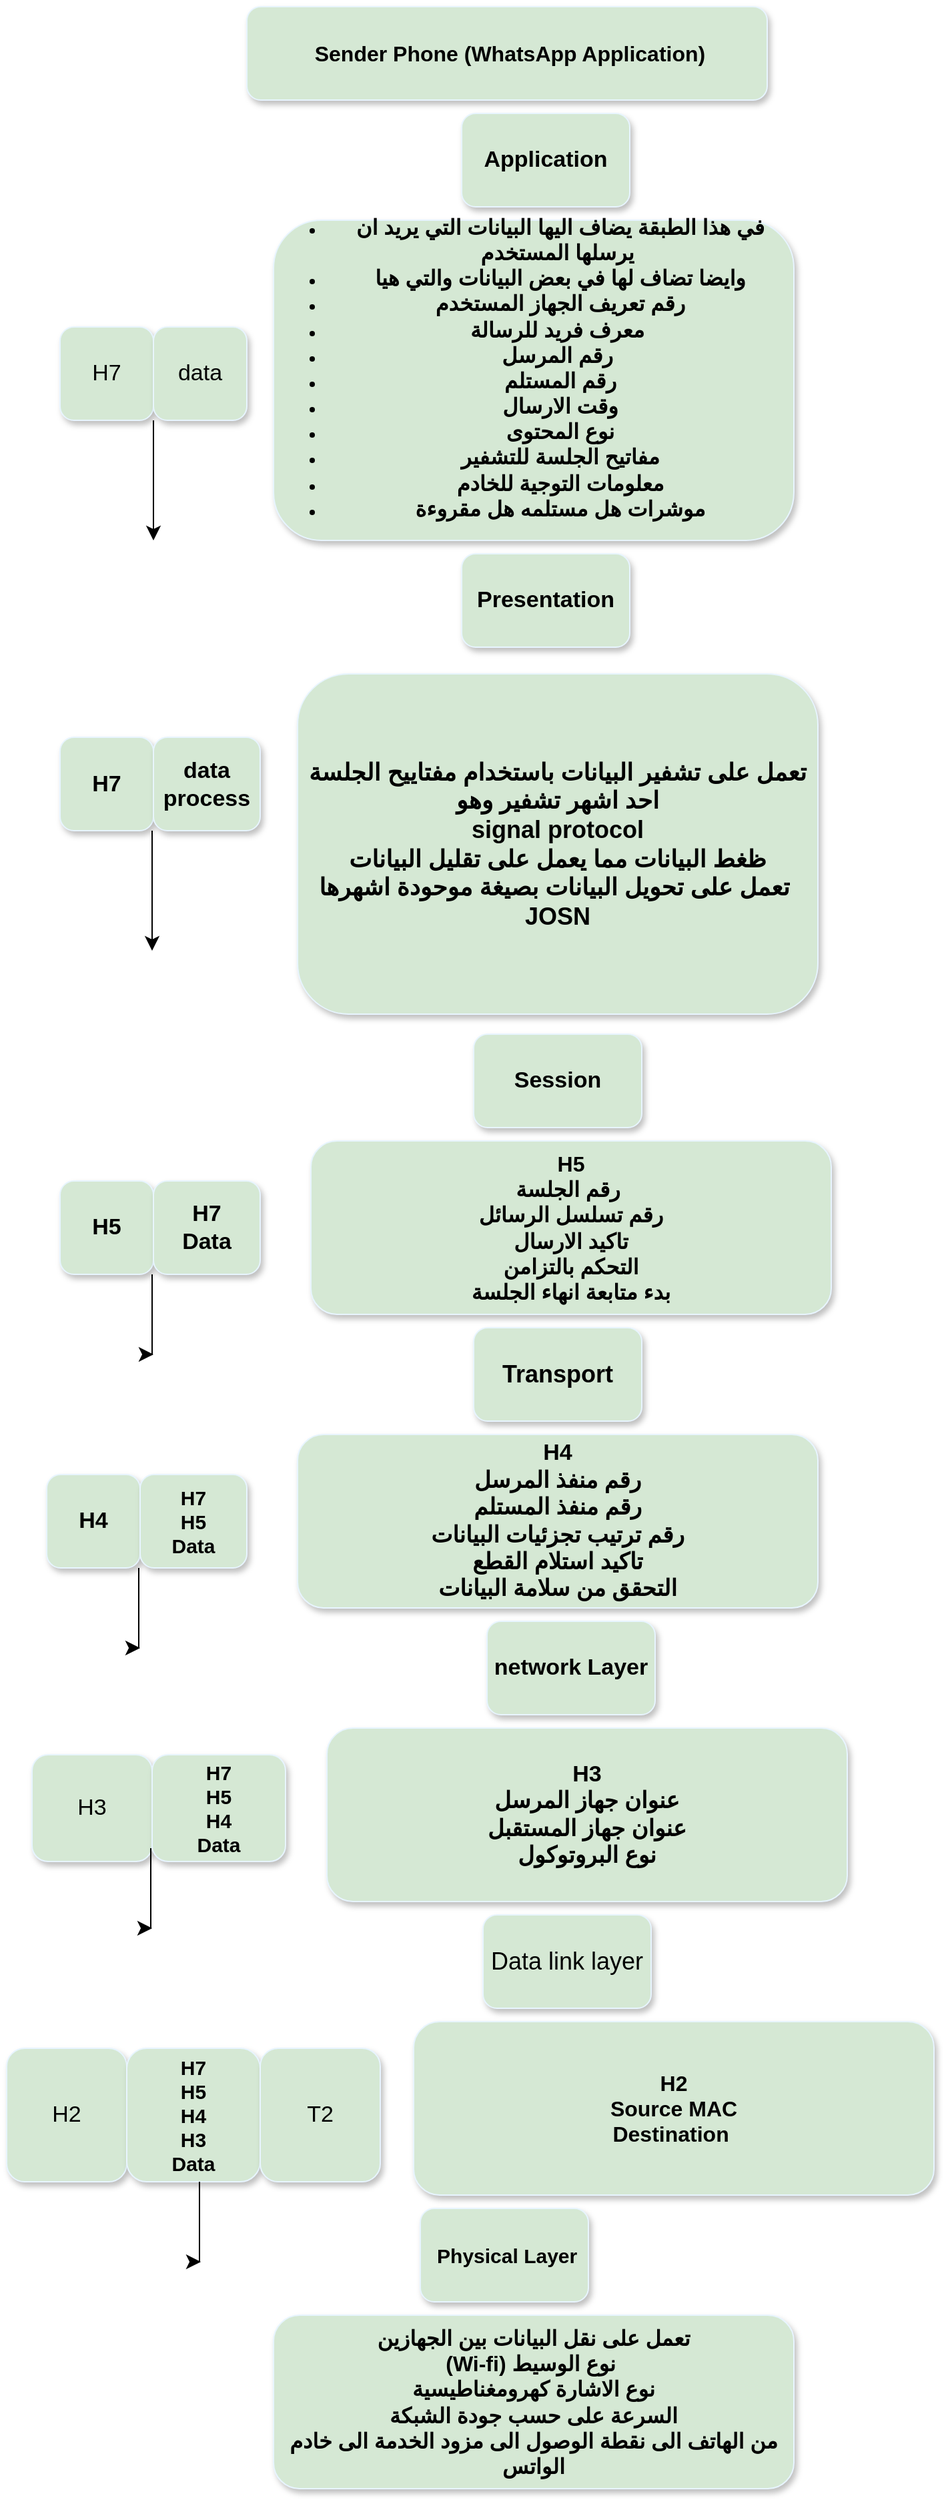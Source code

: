 <mxfile version="28.0.6">
  <diagram name="Page-1" id="BYnBQf4yTMIS-qgF4fNu">
    <mxGraphModel dx="1042" dy="1785" grid="1" gridSize="10" guides="1" tooltips="1" connect="1" arrows="1" fold="1" page="1" pageScale="1" pageWidth="827" pageHeight="1169" math="0" shadow="0">
      <root>
        <mxCell id="0" />
        <mxCell id="1" parent="0" />
        <mxCell id="rUcuS0b6T3NQoIwaLk_W-1" value="&lt;font style=&quot;font-size: 16px;&quot;&gt;&lt;b&gt;&amp;nbsp;Sender Phone (WhatsApp Application)&lt;/b&gt;&lt;/font&gt;" style="rounded=1;whiteSpace=wrap;html=1;fillColor=#d5e8d4;strokeColor=#E8F5FF;gradientColor=none;gradientDirection=south;glass=0;shadow=1;" vertex="1" parent="1">
          <mxGeometry x="190" y="-50" width="390" height="70" as="geometry" />
        </mxCell>
        <mxCell id="rUcuS0b6T3NQoIwaLk_W-9" value="&lt;font style=&quot;font-size: 17px;&quot;&gt;H7&lt;/font&gt;" style="rounded=1;whiteSpace=wrap;html=1;fillColor=#d5e8d4;strokeColor=#E8F5FF;gradientColor=none;gradientDirection=south;glass=0;shadow=1;" vertex="1" parent="1">
          <mxGeometry x="50" y="190" width="70" height="70" as="geometry" />
        </mxCell>
        <mxCell id="rUcuS0b6T3NQoIwaLk_W-10" value="&lt;font style=&quot;font-size: 17px;&quot;&gt;data&lt;/font&gt;" style="rounded=1;whiteSpace=wrap;html=1;fillColor=#d5e8d4;strokeColor=#E8F5FF;gradientColor=none;gradientDirection=south;glass=0;shadow=1;" vertex="1" parent="1">
          <mxGeometry x="120" y="190" width="70" height="70" as="geometry" />
        </mxCell>
        <mxCell id="rUcuS0b6T3NQoIwaLk_W-13" value="&lt;ul&gt;&lt;li style=&quot;&quot;&gt;&lt;span style=&quot;background-color: transparent; color: light-dark(rgb(0, 0, 0), rgb(255, 255, 255));&quot;&gt;&lt;b style=&quot;&quot;&gt;&lt;font style=&quot;font-size: 16px;&quot;&gt;في هذا الطبقة يضاف اليها البيانات التي يريد ان يرسلها المستخدم&amp;nbsp;&lt;/font&gt;&lt;/b&gt;&lt;/span&gt;&lt;/li&gt;&lt;li style=&quot;&quot;&gt;&lt;b&gt;&lt;font style=&quot;font-size: 16px;&quot;&gt;&lt;span style=&quot;background-color: transparent; color: light-dark(rgb(0, 0, 0), rgb(255, 255, 255));&quot;&gt;&amp;nbsp;&lt;/span&gt;&lt;span style=&quot;background-color: transparent; color: light-dark(rgb(0, 0, 0), rgb(255, 255, 255));&quot;&gt;وايضا تضاف لها في بعض البيانات والتي هيا&amp;nbsp;&lt;/span&gt;&lt;/font&gt;&lt;/b&gt;&lt;/li&gt;&lt;li style=&quot;&quot;&gt;&lt;span style=&quot;background-color: transparent; color: light-dark(rgb(0, 0, 0), rgb(255, 255, 255));&quot;&gt;&lt;b&gt;&lt;font style=&quot;font-size: 16px;&quot;&gt;رقم تعريف الجهاز المستخدم&lt;/font&gt;&lt;/b&gt;&lt;/span&gt;&lt;/li&gt;&lt;li style=&quot;&quot;&gt;&lt;span style=&quot;background-color: transparent; color: light-dark(rgb(0, 0, 0), rgb(255, 255, 255));&quot;&gt;&lt;b&gt;&lt;font style=&quot;font-size: 16px;&quot;&gt;معرف فريد للرسالة&amp;nbsp;&lt;/font&gt;&lt;/b&gt;&lt;/span&gt;&lt;/li&gt;&lt;li style=&quot;&quot;&gt;&lt;span style=&quot;background-color: transparent; color: light-dark(rgb(0, 0, 0), rgb(255, 255, 255));&quot;&gt;&lt;b&gt;&lt;font style=&quot;font-size: 16px;&quot;&gt;رقم المرسل&amp;nbsp;&lt;/font&gt;&lt;/b&gt;&lt;/span&gt;&lt;/li&gt;&lt;li style=&quot;&quot;&gt;&lt;span style=&quot;background-color: transparent; color: light-dark(rgb(0, 0, 0), rgb(255, 255, 255));&quot;&gt;&lt;b&gt;&lt;font style=&quot;font-size: 16px;&quot;&gt;رقم المستلم&lt;/font&gt;&lt;/b&gt;&lt;/span&gt;&lt;/li&gt;&lt;li style=&quot;&quot;&gt;&lt;span style=&quot;background-color: transparent; color: light-dark(rgb(0, 0, 0), rgb(255, 255, 255));&quot;&gt;&lt;b&gt;&lt;font style=&quot;font-size: 16px;&quot;&gt;وقت الارسال&lt;/font&gt;&lt;/b&gt;&lt;/span&gt;&lt;/li&gt;&lt;li style=&quot;&quot;&gt;&lt;span style=&quot;background-color: transparent; color: light-dark(rgb(0, 0, 0), rgb(255, 255, 255));&quot;&gt;&lt;b&gt;&lt;font style=&quot;font-size: 16px;&quot;&gt;نوع المحتوى&lt;/font&gt;&lt;/b&gt;&lt;/span&gt;&lt;/li&gt;&lt;li style=&quot;&quot;&gt;&lt;span style=&quot;background-color: transparent; color: light-dark(rgb(0, 0, 0), rgb(255, 255, 255));&quot;&gt;&lt;b&gt;&lt;font style=&quot;font-size: 16px;&quot;&gt;مفاتيح الجلسة للتشفير&lt;/font&gt;&lt;/b&gt;&lt;/span&gt;&lt;/li&gt;&lt;li style=&quot;&quot;&gt;&lt;span style=&quot;background-color: transparent; color: light-dark(rgb(0, 0, 0), rgb(255, 255, 255));&quot;&gt;&lt;b&gt;&lt;font style=&quot;font-size: 16px;&quot;&gt;معلومات التوجية للخادم&lt;/font&gt;&lt;/b&gt;&lt;/span&gt;&lt;/li&gt;&lt;li style=&quot;&quot;&gt;&lt;span style=&quot;background-color: transparent; color: light-dark(rgb(0, 0, 0), rgb(255, 255, 255));&quot;&gt;&lt;b&gt;&lt;font style=&quot;font-size: 16px;&quot;&gt;موشرات هل مستلمه هل مقروءة&lt;/font&gt;&lt;/b&gt;&lt;/span&gt;&lt;/li&gt;&lt;/ul&gt;&lt;div style=&quot;&quot;&gt;&lt;span style=&quot;font-size: 16px;&quot;&gt;&lt;br&gt;&lt;/span&gt;&lt;/div&gt;" style="rounded=1;whiteSpace=wrap;html=1;fillColor=#d5e8d4;strokeColor=#E8F5FF;gradientColor=none;gradientDirection=south;glass=0;shadow=1;" vertex="1" parent="1">
          <mxGeometry x="210" y="110" width="390" height="240" as="geometry" />
        </mxCell>
        <mxCell id="rUcuS0b6T3NQoIwaLk_W-14" value="&lt;font style=&quot;font-size: 17px;&quot;&gt;&lt;b&gt;H7&lt;/b&gt;&lt;/font&gt;" style="rounded=1;whiteSpace=wrap;html=1;fillColor=#d5e8d4;strokeColor=#E8F5FF;gradientColor=none;gradientDirection=south;glass=0;shadow=1;" vertex="1" parent="1">
          <mxGeometry x="50" y="497.5" width="70" height="70" as="geometry" />
        </mxCell>
        <mxCell id="rUcuS0b6T3NQoIwaLk_W-15" value="&lt;font style=&quot;font-size: 17px;&quot;&gt;&lt;b&gt;data&lt;/b&gt;&lt;/font&gt;&lt;div&gt;&lt;span style=&quot;font-size: 17px;&quot;&gt;&lt;b&gt;process&lt;/b&gt;&lt;/span&gt;&lt;/div&gt;" style="rounded=1;whiteSpace=wrap;html=1;fillColor=#d5e8d4;strokeColor=#E8F5FF;gradientColor=none;gradientDirection=south;glass=0;shadow=1;" vertex="1" parent="1">
          <mxGeometry x="120" y="497.5" width="80" height="70" as="geometry" />
        </mxCell>
        <mxCell id="rUcuS0b6T3NQoIwaLk_W-18" value="" style="edgeStyle=segmentEdgeStyle;endArrow=classic;html=1;curved=0;rounded=0;endSize=8;startSize=8;exitX=0;exitY=1;exitDx=0;exitDy=0;" edge="1" parent="1" source="rUcuS0b6T3NQoIwaLk_W-10">
          <mxGeometry width="50" height="50" relative="1" as="geometry">
            <mxPoint x="160" y="400" as="sourcePoint" />
            <mxPoint x="120" y="350" as="targetPoint" />
          </mxGeometry>
        </mxCell>
        <mxCell id="rUcuS0b6T3NQoIwaLk_W-20" value="" style="edgeStyle=segmentEdgeStyle;endArrow=classic;html=1;curved=0;rounded=0;endSize=8;startSize=8;exitX=0;exitY=1;exitDx=0;exitDy=0;" edge="1" parent="1">
          <mxGeometry width="50" height="50" relative="1" as="geometry">
            <mxPoint x="119" y="567.5" as="sourcePoint" />
            <mxPoint x="119" y="657.5" as="targetPoint" />
            <Array as="points">
              <mxPoint x="119" y="657.5" />
              <mxPoint x="119" y="657.5" />
            </Array>
          </mxGeometry>
        </mxCell>
        <mxCell id="rUcuS0b6T3NQoIwaLk_W-21" value="&lt;span style=&quot;background-color: transparent; color: light-dark(rgb(0, 0, 0), rgb(255, 255, 255));&quot;&gt;&lt;b style=&quot;&quot;&gt;&lt;font style=&quot;font-size: 18px;&quot;&gt;تعمل على تشفير البيانات باستخدام مفتاييح الجلسة احد اشهر تشفير وهو&lt;/font&gt;&lt;/b&gt;&lt;/span&gt;&lt;div&gt;&lt;b&gt;&lt;font style=&quot;font-size: 18px;&quot;&gt;signal protocol&lt;/font&gt;&lt;/b&gt;&lt;/div&gt;&lt;div&gt;&lt;b&gt;&lt;font style=&quot;font-size: 18px;&quot;&gt;ظغط البيانات مما يعمل على تقليل البيانات&lt;/font&gt;&lt;/b&gt;&lt;/div&gt;&lt;div&gt;&lt;b&gt;&lt;font style=&quot;font-size: 18px;&quot;&gt;تعمل على تحويل البيانات بصيغة موحودة اشهرها&amp;nbsp;&lt;/font&gt;&lt;/b&gt;&lt;/div&gt;&lt;div&gt;&lt;b style=&quot;&quot;&gt;&lt;font style=&quot;font-size: 18px;&quot;&gt;JOSN&lt;/font&gt;&lt;/b&gt;&lt;/div&gt;" style="rounded=1;whiteSpace=wrap;html=1;fillColor=#d5e8d4;strokeColor=#E8F5FF;gradientColor=none;gradientDirection=south;glass=0;shadow=1;" vertex="1" parent="1">
          <mxGeometry x="228" y="450" width="390" height="255" as="geometry" />
        </mxCell>
        <mxCell id="rUcuS0b6T3NQoIwaLk_W-22" value="&lt;font style=&quot;font-size: 17px;&quot;&gt;&lt;b&gt;Presentation&lt;/b&gt;&lt;/font&gt;" style="rounded=1;whiteSpace=wrap;html=1;fillColor=#d5e8d4;strokeColor=#E8F5FF;gradientColor=none;gradientDirection=south;glass=0;shadow=1;" vertex="1" parent="1">
          <mxGeometry x="351" y="360" width="126" height="70" as="geometry" />
        </mxCell>
        <mxCell id="rUcuS0b6T3NQoIwaLk_W-23" value="&lt;font style=&quot;font-size: 17px;&quot;&gt;&lt;b&gt;Application&lt;/b&gt;&lt;/font&gt;" style="rounded=1;whiteSpace=wrap;html=1;fillColor=#d5e8d4;strokeColor=#E8F5FF;gradientColor=none;gradientDirection=south;glass=0;shadow=1;" vertex="1" parent="1">
          <mxGeometry x="351" y="30" width="126" height="70" as="geometry" />
        </mxCell>
        <mxCell id="rUcuS0b6T3NQoIwaLk_W-26" value="&lt;font style=&quot;font-size: 17px;&quot;&gt;&lt;b&gt;H5&lt;/b&gt;&lt;/font&gt;" style="rounded=1;whiteSpace=wrap;html=1;fillColor=#d5e8d4;strokeColor=#E8F5FF;gradientColor=none;gradientDirection=south;glass=0;shadow=1;" vertex="1" parent="1">
          <mxGeometry x="50" y="830" width="70" height="70" as="geometry" />
        </mxCell>
        <mxCell id="rUcuS0b6T3NQoIwaLk_W-27" value="&lt;span style=&quot;font-size: 17px;&quot;&gt;&lt;b&gt;H7&lt;/b&gt;&lt;/span&gt;&lt;div&gt;&lt;span style=&quot;font-size: 17px;&quot;&gt;&lt;b&gt;Data&lt;/b&gt;&lt;/span&gt;&lt;/div&gt;" style="rounded=1;whiteSpace=wrap;html=1;fillColor=#d5e8d4;strokeColor=#E8F5FF;gradientColor=none;gradientDirection=south;glass=0;shadow=1;" vertex="1" parent="1">
          <mxGeometry x="120" y="830" width="80" height="70" as="geometry" />
        </mxCell>
        <mxCell id="rUcuS0b6T3NQoIwaLk_W-28" value="" style="edgeStyle=segmentEdgeStyle;endArrow=classic;html=1;curved=0;rounded=0;endSize=8;startSize=8;exitX=0;exitY=1;exitDx=0;exitDy=0;" edge="1" parent="1">
          <mxGeometry width="50" height="50" relative="1" as="geometry">
            <mxPoint x="119" y="900" as="sourcePoint" />
            <mxPoint x="120" y="960" as="targetPoint" />
            <Array as="points">
              <mxPoint x="119" y="920" />
              <mxPoint x="119" y="920" />
            </Array>
          </mxGeometry>
        </mxCell>
        <mxCell id="rUcuS0b6T3NQoIwaLk_W-29" value="&lt;div&gt;&lt;span style=&quot;font-size: 16px;&quot;&gt;&lt;b&gt;H5&lt;/b&gt;&lt;/span&gt;&lt;/div&gt;&lt;div&gt;&lt;span style=&quot;font-size: 16px;&quot;&gt;&lt;b&gt;رقم الجلسة&amp;nbsp;&lt;/b&gt;&lt;/span&gt;&lt;/div&gt;&lt;div&gt;&lt;span style=&quot;font-size: 16px;&quot;&gt;&lt;b&gt;رقم تسلسل الرسائل&lt;/b&gt;&lt;/span&gt;&lt;/div&gt;&lt;div&gt;&lt;span style=&quot;font-size: 16px;&quot;&gt;&lt;b&gt;تاكيد الارسال&lt;/b&gt;&lt;/span&gt;&lt;/div&gt;&lt;div&gt;&lt;span style=&quot;font-size: 16px;&quot;&gt;&lt;b&gt;التحكم بالتزامن&lt;/b&gt;&lt;/span&gt;&lt;/div&gt;&lt;div&gt;&lt;span style=&quot;font-size: 16px;&quot;&gt;&lt;b&gt;بدء متابعة انهاء الجلسة&lt;/b&gt;&lt;/span&gt;&lt;/div&gt;" style="rounded=1;whiteSpace=wrap;html=1;fillColor=#d5e8d4;strokeColor=#E8F5FF;gradientColor=none;gradientDirection=south;glass=0;shadow=1;" vertex="1" parent="1">
          <mxGeometry x="238" y="800" width="390" height="130" as="geometry" />
        </mxCell>
        <mxCell id="rUcuS0b6T3NQoIwaLk_W-30" value="&lt;span style=&quot;font-size: 17px;&quot;&gt;&lt;b&gt;Session&lt;/b&gt;&lt;/span&gt;" style="rounded=1;whiteSpace=wrap;html=1;fillColor=#d5e8d4;strokeColor=#E8F5FF;gradientColor=none;gradientDirection=south;glass=0;shadow=1;" vertex="1" parent="1">
          <mxGeometry x="360" y="720" width="126" height="70" as="geometry" />
        </mxCell>
        <mxCell id="rUcuS0b6T3NQoIwaLk_W-34" value="&lt;span style=&quot;font-size: 17px;&quot;&gt;&lt;b&gt;H4&lt;/b&gt;&lt;/span&gt;" style="rounded=1;whiteSpace=wrap;html=1;fillColor=#d5e8d4;strokeColor=#E8F5FF;gradientColor=none;gradientDirection=south;glass=0;shadow=1;" vertex="1" parent="1">
          <mxGeometry x="40" y="1050" width="70" height="70" as="geometry" />
        </mxCell>
        <mxCell id="rUcuS0b6T3NQoIwaLk_W-35" value="&lt;font style=&quot;font-size: 15px;&quot;&gt;&lt;b&gt;H7&lt;/b&gt;&lt;/font&gt;&lt;div&gt;&lt;font style=&quot;font-size: 15px;&quot;&gt;&lt;b&gt;H5&lt;/b&gt;&lt;/font&gt;&lt;/div&gt;&lt;div&gt;&lt;font style=&quot;font-size: 15px;&quot;&gt;&lt;b&gt;Data&lt;/b&gt;&lt;/font&gt;&lt;/div&gt;" style="rounded=1;whiteSpace=wrap;html=1;fillColor=#d5e8d4;strokeColor=#E8F5FF;gradientColor=none;gradientDirection=south;glass=0;shadow=1;" vertex="1" parent="1">
          <mxGeometry x="110" y="1050" width="80" height="70" as="geometry" />
        </mxCell>
        <mxCell id="rUcuS0b6T3NQoIwaLk_W-36" value="" style="edgeStyle=segmentEdgeStyle;endArrow=classic;html=1;curved=0;rounded=0;endSize=8;startSize=8;exitX=0;exitY=1;exitDx=0;exitDy=0;" edge="1" parent="1">
          <mxGeometry width="50" height="50" relative="1" as="geometry">
            <mxPoint x="109" y="1120" as="sourcePoint" />
            <mxPoint x="110" y="1180" as="targetPoint" />
            <Array as="points">
              <mxPoint x="109" y="1140" />
              <mxPoint x="109" y="1140" />
            </Array>
          </mxGeometry>
        </mxCell>
        <mxCell id="rUcuS0b6T3NQoIwaLk_W-37" value="&lt;div&gt;&lt;b style=&quot;&quot;&gt;&lt;font style=&quot;font-size: 17px;&quot;&gt;H4&lt;/font&gt;&lt;/b&gt;&lt;/div&gt;&lt;div&gt;&lt;b&gt;&lt;font style=&quot;font-size: 17px;&quot;&gt;رقم منفذ المرسل&lt;/font&gt;&lt;/b&gt;&lt;/div&gt;&lt;div&gt;&lt;b&gt;&lt;font style=&quot;font-size: 17px;&quot;&gt;رقم منفذ المستلم&lt;/font&gt;&lt;/b&gt;&lt;/div&gt;&lt;div&gt;&lt;b&gt;&lt;font style=&quot;font-size: 17px;&quot;&gt;رقم ترتيب تجزئيات البيانات&lt;/font&gt;&lt;/b&gt;&lt;/div&gt;&lt;div&gt;&lt;b&gt;&lt;font style=&quot;font-size: 17px;&quot;&gt;تاكيد استلام القطع&lt;/font&gt;&lt;/b&gt;&lt;/div&gt;&lt;div&gt;&lt;b style=&quot;&quot;&gt;&lt;font style=&quot;font-size: 17px;&quot;&gt;التحقق من سلامة البيانات&lt;/font&gt;&lt;/b&gt;&lt;/div&gt;" style="rounded=1;whiteSpace=wrap;html=1;fillColor=#d5e8d4;strokeColor=#E8F5FF;gradientColor=none;gradientDirection=south;glass=0;shadow=1;" vertex="1" parent="1">
          <mxGeometry x="228" y="1020" width="390" height="130" as="geometry" />
        </mxCell>
        <mxCell id="rUcuS0b6T3NQoIwaLk_W-38" value="&lt;b style=&quot;&quot;&gt;&lt;font style=&quot;font-size: 18px;&quot;&gt;Transport&lt;/font&gt;&lt;/b&gt;" style="rounded=1;whiteSpace=wrap;html=1;fillColor=#d5e8d4;strokeColor=#E8F5FF;gradientColor=none;gradientDirection=south;glass=0;shadow=1;" vertex="1" parent="1">
          <mxGeometry x="360" y="940" width="126" height="70" as="geometry" />
        </mxCell>
        <mxCell id="rUcuS0b6T3NQoIwaLk_W-39" value="&lt;span style=&quot;font-size: 17px;&quot;&gt;H3&lt;/span&gt;" style="rounded=1;whiteSpace=wrap;html=1;fillColor=#d5e8d4;strokeColor=#E8F5FF;gradientColor=none;gradientDirection=south;glass=0;shadow=1;" vertex="1" parent="1">
          <mxGeometry x="29" y="1260" width="90" height="80" as="geometry" />
        </mxCell>
        <mxCell id="rUcuS0b6T3NQoIwaLk_W-40" value="&lt;font style=&quot;font-size: 15px;&quot;&gt;&lt;b&gt;H7&lt;/b&gt;&lt;/font&gt;&lt;div&gt;&lt;font style=&quot;font-size: 15px;&quot;&gt;&lt;b&gt;H5&lt;/b&gt;&lt;/font&gt;&lt;/div&gt;&lt;div&gt;&lt;font style=&quot;font-size: 15px;&quot;&gt;&lt;b&gt;H4&lt;/b&gt;&lt;/font&gt;&lt;/div&gt;&lt;div&gt;&lt;font style=&quot;font-size: 15px;&quot;&gt;&lt;b&gt;Data&lt;/b&gt;&lt;/font&gt;&lt;/div&gt;" style="rounded=1;whiteSpace=wrap;html=1;fillColor=#d5e8d4;strokeColor=#E8F5FF;gradientColor=none;gradientDirection=south;glass=0;shadow=1;" vertex="1" parent="1">
          <mxGeometry x="119" y="1260" width="100" height="80" as="geometry" />
        </mxCell>
        <mxCell id="rUcuS0b6T3NQoIwaLk_W-41" value="" style="edgeStyle=segmentEdgeStyle;endArrow=classic;html=1;curved=0;rounded=0;endSize=8;startSize=8;exitX=0;exitY=1;exitDx=0;exitDy=0;" edge="1" parent="1">
          <mxGeometry width="50" height="50" relative="1" as="geometry">
            <mxPoint x="118" y="1330" as="sourcePoint" />
            <mxPoint x="119" y="1390" as="targetPoint" />
            <Array as="points">
              <mxPoint x="118" y="1350" />
              <mxPoint x="118" y="1350" />
            </Array>
          </mxGeometry>
        </mxCell>
        <mxCell id="rUcuS0b6T3NQoIwaLk_W-42" value="&lt;div&gt;&lt;b style=&quot;&quot;&gt;&lt;font style=&quot;font-size: 17px;&quot;&gt;H3&lt;/font&gt;&lt;/b&gt;&lt;/div&gt;&lt;div&gt;&lt;b&gt;&lt;font style=&quot;font-size: 17px;&quot;&gt;عنوان جهاز المرسل&lt;/font&gt;&lt;/b&gt;&lt;/div&gt;&lt;div&gt;&lt;b&gt;&lt;font style=&quot;font-size: 17px;&quot;&gt;عنوان جهاز المستقبل&lt;/font&gt;&lt;/b&gt;&lt;/div&gt;&lt;div&gt;&lt;b style=&quot;&quot;&gt;&lt;font style=&quot;font-size: 17px;&quot;&gt;نوع البروتوكول&lt;/font&gt;&lt;/b&gt;&lt;/div&gt;" style="rounded=1;whiteSpace=wrap;html=1;fillColor=#d5e8d4;strokeColor=#E8F5FF;gradientColor=none;gradientDirection=south;glass=0;shadow=1;" vertex="1" parent="1">
          <mxGeometry x="250" y="1240" width="390" height="130" as="geometry" />
        </mxCell>
        <mxCell id="rUcuS0b6T3NQoIwaLk_W-43" value="&lt;b style=&quot;&quot;&gt;&lt;font style=&quot;font-size: 17px;&quot;&gt;network Layer&lt;/font&gt;&lt;/b&gt;" style="rounded=1;whiteSpace=wrap;html=1;fillColor=#d5e8d4;strokeColor=#E8F5FF;gradientColor=none;gradientDirection=south;glass=0;shadow=1;" vertex="1" parent="1">
          <mxGeometry x="370" y="1160" width="126" height="70" as="geometry" />
        </mxCell>
        <mxCell id="rUcuS0b6T3NQoIwaLk_W-44" value="&lt;span style=&quot;font-size: 17px;&quot;&gt;H2&lt;/span&gt;" style="rounded=1;whiteSpace=wrap;html=1;fillColor=#d5e8d4;strokeColor=#E8F5FF;gradientColor=none;gradientDirection=south;glass=0;shadow=1;" vertex="1" parent="1">
          <mxGeometry x="10" y="1480" width="90" height="100" as="geometry" />
        </mxCell>
        <mxCell id="rUcuS0b6T3NQoIwaLk_W-45" value="&lt;font style=&quot;font-size: 15px;&quot;&gt;&lt;b&gt;H7&lt;/b&gt;&lt;/font&gt;&lt;div&gt;&lt;font style=&quot;font-size: 15px;&quot;&gt;&lt;b&gt;H5&lt;/b&gt;&lt;/font&gt;&lt;/div&gt;&lt;div&gt;&lt;font style=&quot;font-size: 15px;&quot;&gt;&lt;b&gt;H4&lt;/b&gt;&lt;/font&gt;&lt;/div&gt;&lt;div&gt;&lt;font style=&quot;font-size: 15px;&quot;&gt;&lt;b&gt;H3&lt;/b&gt;&lt;/font&gt;&lt;/div&gt;&lt;div&gt;&lt;font style=&quot;font-size: 15px;&quot;&gt;&lt;b&gt;Data&lt;/b&gt;&lt;/font&gt;&lt;/div&gt;" style="rounded=1;whiteSpace=wrap;html=1;fillColor=#d5e8d4;strokeColor=#E8F5FF;gradientColor=none;gradientDirection=south;glass=0;shadow=1;" vertex="1" parent="1">
          <mxGeometry x="100" y="1480" width="100" height="100" as="geometry" />
        </mxCell>
        <mxCell id="rUcuS0b6T3NQoIwaLk_W-46" value="" style="edgeStyle=segmentEdgeStyle;endArrow=classic;html=1;curved=0;rounded=0;endSize=8;startSize=8;exitX=0;exitY=1;exitDx=0;exitDy=0;" edge="1" parent="1">
          <mxGeometry width="50" height="50" relative="1" as="geometry">
            <mxPoint x="154.5" y="1580" as="sourcePoint" />
            <mxPoint x="155.5" y="1640" as="targetPoint" />
            <Array as="points">
              <mxPoint x="154.5" y="1600" />
              <mxPoint x="154.5" y="1600" />
            </Array>
          </mxGeometry>
        </mxCell>
        <mxCell id="rUcuS0b6T3NQoIwaLk_W-47" value="&lt;div&gt;&lt;font style=&quot;font-size: 16px;&quot;&gt;&lt;b&gt;H2&lt;/b&gt;&lt;/font&gt;&lt;/div&gt;&lt;div&gt;&lt;font style=&quot;font-size: 16px;&quot;&gt;&lt;b&gt;Source MAC&lt;/b&gt;&lt;/font&gt;&lt;/div&gt;&lt;div&gt;&lt;font style=&quot;font-size: 16px;&quot;&gt;&lt;b&gt;Destination&amp;nbsp;&lt;/b&gt;&lt;/font&gt;&lt;/div&gt;" style="rounded=1;whiteSpace=wrap;html=1;fillColor=#d5e8d4;strokeColor=#E8F5FF;gradientColor=none;gradientDirection=south;glass=0;shadow=1;align=center;" vertex="1" parent="1">
          <mxGeometry x="315" y="1460" width="390" height="130" as="geometry" />
        </mxCell>
        <mxCell id="rUcuS0b6T3NQoIwaLk_W-48" value="&lt;font style=&quot;font-size: 18px;&quot;&gt;Data link layer&lt;/font&gt;" style="rounded=1;whiteSpace=wrap;html=1;fillColor=#d5e8d4;strokeColor=#E8F5FF;gradientColor=none;gradientDirection=south;glass=0;shadow=1;" vertex="1" parent="1">
          <mxGeometry x="367" y="1380" width="126" height="70" as="geometry" />
        </mxCell>
        <mxCell id="rUcuS0b6T3NQoIwaLk_W-49" value="&lt;span style=&quot;font-size: 17px;&quot;&gt;T2&lt;/span&gt;" style="rounded=1;whiteSpace=wrap;html=1;fillColor=#d5e8d4;strokeColor=#E8F5FF;gradientColor=none;gradientDirection=south;glass=0;shadow=1;" vertex="1" parent="1">
          <mxGeometry x="200" y="1480" width="90" height="100" as="geometry" />
        </mxCell>
        <mxCell id="rUcuS0b6T3NQoIwaLk_W-53" value="&lt;div&gt;&lt;span style=&quot;font-size: 16px;&quot;&gt;&lt;b&gt;تعمل على نقل البيانات بين الجهازين&lt;/b&gt;&lt;/span&gt;&lt;/div&gt;&lt;div&gt;&lt;span style=&quot;font-size: 16px;&quot;&gt;&lt;b&gt;(Wi-fi) نوع الوسيط&amp;nbsp;&lt;/b&gt;&lt;/span&gt;&lt;/div&gt;&lt;div&gt;&lt;span style=&quot;font-size: 16px;&quot;&gt;&lt;b&gt;نوع الاشارة كهرومغناطيسية&lt;/b&gt;&lt;/span&gt;&lt;/div&gt;&lt;div&gt;&lt;span style=&quot;font-size: 16px;&quot;&gt;&lt;b&gt;السرعة على حسب جودة الشبكة&lt;/b&gt;&lt;/span&gt;&lt;/div&gt;&lt;div&gt;&lt;span style=&quot;font-size: 16px;&quot;&gt;&lt;b&gt;من الهاتف الى نقطة الوصول الى مزود الخدمة الى خادم الواتس&lt;/b&gt;&lt;/span&gt;&lt;/div&gt;" style="rounded=1;whiteSpace=wrap;html=1;fillColor=#d5e8d4;strokeColor=#E8F5FF;gradientColor=none;gradientDirection=south;glass=0;shadow=1;align=center;" vertex="1" parent="1">
          <mxGeometry x="210" y="1680" width="390" height="130" as="geometry" />
        </mxCell>
        <mxCell id="rUcuS0b6T3NQoIwaLk_W-54" value="&lt;font style=&quot;font-size: 15px;&quot;&gt;&lt;b style=&quot;&quot;&gt;&amp;nbsp;Physical Layer&lt;/b&gt;&lt;/font&gt;" style="rounded=1;whiteSpace=wrap;html=1;fillColor=#d5e8d4;strokeColor=#E8F5FF;gradientColor=none;gradientDirection=south;glass=0;shadow=1;" vertex="1" parent="1">
          <mxGeometry x="320" y="1600" width="126" height="70" as="geometry" />
        </mxCell>
        <mxCell id="rUcuS0b6T3NQoIwaLk_W-56" style="edgeStyle=orthogonalEdgeStyle;rounded=0;orthogonalLoop=1;jettySize=auto;html=1;exitX=0.5;exitY=1;exitDx=0;exitDy=0;" edge="1" parent="1" source="rUcuS0b6T3NQoIwaLk_W-38" target="rUcuS0b6T3NQoIwaLk_W-38">
          <mxGeometry relative="1" as="geometry" />
        </mxCell>
      </root>
    </mxGraphModel>
  </diagram>
</mxfile>
